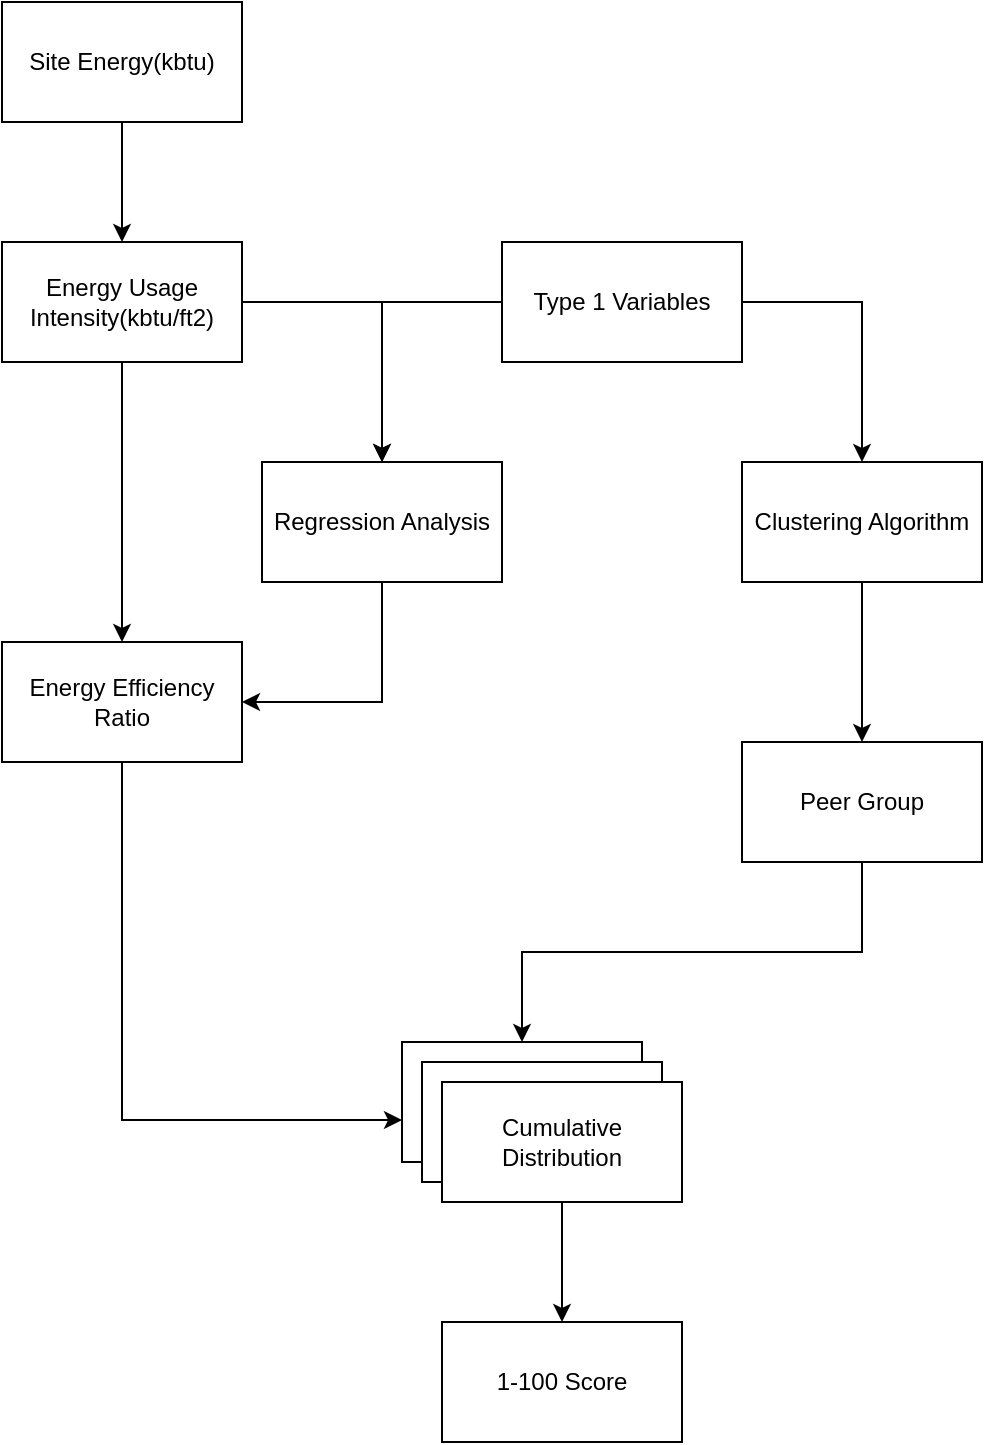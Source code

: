 <mxfile version="16.6.2" type="device"><diagram id="uF9zJ86L8_irRSPxYtO3" name="Page-1"><mxGraphModel dx="1673" dy="896" grid="1" gridSize="10" guides="1" tooltips="1" connect="1" arrows="1" fold="1" page="1" pageScale="1" pageWidth="850" pageHeight="1100" math="0" shadow="0"><root><mxCell id="0"/><mxCell id="1" parent="0"/><mxCell id="B14lYfNHA_2k6iwmtIQw-6" style="edgeStyle=orthogonalEdgeStyle;rounded=0;orthogonalLoop=1;jettySize=auto;html=1;" edge="1" parent="1" source="B14lYfNHA_2k6iwmtIQw-2" target="B14lYfNHA_2k6iwmtIQw-4"><mxGeometry relative="1" as="geometry"/></mxCell><mxCell id="B14lYfNHA_2k6iwmtIQw-2" value="Site Energy(kbtu)" style="rounded=0;whiteSpace=wrap;html=1;" vertex="1" parent="1"><mxGeometry x="150" y="70" width="120" height="60" as="geometry"/></mxCell><mxCell id="B14lYfNHA_2k6iwmtIQw-7" style="edgeStyle=orthogonalEdgeStyle;rounded=0;orthogonalLoop=1;jettySize=auto;html=1;" edge="1" parent="1" source="B14lYfNHA_2k6iwmtIQw-4" target="B14lYfNHA_2k6iwmtIQw-5"><mxGeometry relative="1" as="geometry"/></mxCell><mxCell id="B14lYfNHA_2k6iwmtIQw-11" style="edgeStyle=orthogonalEdgeStyle;rounded=0;orthogonalLoop=1;jettySize=auto;html=1;" edge="1" parent="1" source="B14lYfNHA_2k6iwmtIQw-4" target="B14lYfNHA_2k6iwmtIQw-10"><mxGeometry relative="1" as="geometry"/></mxCell><mxCell id="B14lYfNHA_2k6iwmtIQw-4" value="Energy Usage Intensity(kbtu/ft2)" style="rounded=0;whiteSpace=wrap;html=1;" vertex="1" parent="1"><mxGeometry x="150" y="190" width="120" height="60" as="geometry"/></mxCell><mxCell id="B14lYfNHA_2k6iwmtIQw-12" style="edgeStyle=orthogonalEdgeStyle;rounded=0;orthogonalLoop=1;jettySize=auto;html=1;entryX=1;entryY=0.5;entryDx=0;entryDy=0;" edge="1" parent="1" source="B14lYfNHA_2k6iwmtIQw-5" target="B14lYfNHA_2k6iwmtIQw-10"><mxGeometry relative="1" as="geometry"><Array as="points"><mxPoint x="340" y="420"/></Array></mxGeometry></mxCell><mxCell id="B14lYfNHA_2k6iwmtIQw-5" value="Regression Analysis" style="rounded=0;whiteSpace=wrap;html=1;" vertex="1" parent="1"><mxGeometry x="280" y="300" width="120" height="60" as="geometry"/></mxCell><mxCell id="B14lYfNHA_2k6iwmtIQw-9" style="edgeStyle=orthogonalEdgeStyle;rounded=0;orthogonalLoop=1;jettySize=auto;html=1;" edge="1" parent="1" source="B14lYfNHA_2k6iwmtIQw-8" target="B14lYfNHA_2k6iwmtIQw-5"><mxGeometry relative="1" as="geometry"><Array as="points"><mxPoint x="340" y="220"/></Array></mxGeometry></mxCell><mxCell id="B14lYfNHA_2k6iwmtIQw-14" style="edgeStyle=orthogonalEdgeStyle;rounded=0;orthogonalLoop=1;jettySize=auto;html=1;exitX=1;exitY=0.5;exitDx=0;exitDy=0;" edge="1" parent="1" source="B14lYfNHA_2k6iwmtIQw-8" target="B14lYfNHA_2k6iwmtIQw-13"><mxGeometry relative="1" as="geometry"/></mxCell><mxCell id="B14lYfNHA_2k6iwmtIQw-8" value="Type 1 Variables" style="rounded=0;whiteSpace=wrap;html=1;" vertex="1" parent="1"><mxGeometry x="400" y="190" width="120" height="60" as="geometry"/></mxCell><mxCell id="B14lYfNHA_2k6iwmtIQw-19" style="edgeStyle=orthogonalEdgeStyle;rounded=0;orthogonalLoop=1;jettySize=auto;html=1;entryX=0;entryY=0.65;entryDx=0;entryDy=0;entryPerimeter=0;" edge="1" parent="1" source="B14lYfNHA_2k6iwmtIQw-10" target="B14lYfNHA_2k6iwmtIQw-20"><mxGeometry relative="1" as="geometry"><Array as="points"><mxPoint x="210" y="629"/></Array></mxGeometry></mxCell><mxCell id="B14lYfNHA_2k6iwmtIQw-10" value="Energy Efficiency Ratio" style="rounded=0;whiteSpace=wrap;html=1;" vertex="1" parent="1"><mxGeometry x="150" y="390" width="120" height="60" as="geometry"/></mxCell><mxCell id="B14lYfNHA_2k6iwmtIQw-16" style="edgeStyle=orthogonalEdgeStyle;rounded=0;orthogonalLoop=1;jettySize=auto;html=1;" edge="1" parent="1" source="B14lYfNHA_2k6iwmtIQw-13" target="B14lYfNHA_2k6iwmtIQw-17"><mxGeometry relative="1" as="geometry"><mxPoint x="580" y="490" as="targetPoint"/><Array as="points"><mxPoint x="580" y="490"/></Array></mxGeometry></mxCell><mxCell id="B14lYfNHA_2k6iwmtIQw-13" value="Clustering Algorithm" style="rounded=0;whiteSpace=wrap;html=1;" vertex="1" parent="1"><mxGeometry x="520" y="300" width="120" height="60" as="geometry"/></mxCell><mxCell id="B14lYfNHA_2k6iwmtIQw-23" style="edgeStyle=orthogonalEdgeStyle;rounded=0;orthogonalLoop=1;jettySize=auto;html=1;exitX=0.5;exitY=1;exitDx=0;exitDy=0;entryX=0.5;entryY=0;entryDx=0;entryDy=0;" edge="1" parent="1" source="B14lYfNHA_2k6iwmtIQw-17" target="B14lYfNHA_2k6iwmtIQw-20"><mxGeometry relative="1" as="geometry"/></mxCell><mxCell id="B14lYfNHA_2k6iwmtIQw-17" value="Peer Group" style="rounded=0;whiteSpace=wrap;html=1;" vertex="1" parent="1"><mxGeometry x="520" y="440" width="120" height="60" as="geometry"/></mxCell><mxCell id="B14lYfNHA_2k6iwmtIQw-20" value="Cumulative Distribution" style="rounded=0;whiteSpace=wrap;html=1;" vertex="1" parent="1"><mxGeometry x="350" y="590" width="120" height="60" as="geometry"/></mxCell><mxCell id="B14lYfNHA_2k6iwmtIQw-21" value="Cumulative Distribution" style="rounded=0;whiteSpace=wrap;html=1;" vertex="1" parent="1"><mxGeometry x="360" y="600" width="120" height="60" as="geometry"/></mxCell><mxCell id="B14lYfNHA_2k6iwmtIQw-25" style="edgeStyle=orthogonalEdgeStyle;rounded=0;orthogonalLoop=1;jettySize=auto;html=1;exitX=0.5;exitY=1;exitDx=0;exitDy=0;" edge="1" parent="1" source="B14lYfNHA_2k6iwmtIQw-22" target="B14lYfNHA_2k6iwmtIQw-24"><mxGeometry relative="1" as="geometry"/></mxCell><mxCell id="B14lYfNHA_2k6iwmtIQw-22" value="Cumulative Distribution" style="rounded=0;whiteSpace=wrap;html=1;" vertex="1" parent="1"><mxGeometry x="370" y="610" width="120" height="60" as="geometry"/></mxCell><mxCell id="B14lYfNHA_2k6iwmtIQw-24" value="1-100 Score" style="rounded=0;whiteSpace=wrap;html=1;" vertex="1" parent="1"><mxGeometry x="370" y="730" width="120" height="60" as="geometry"/></mxCell></root></mxGraphModel></diagram></mxfile>